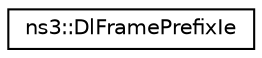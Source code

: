 digraph "Graphical Class Hierarchy"
{
 // LATEX_PDF_SIZE
  edge [fontname="Helvetica",fontsize="10",labelfontname="Helvetica",labelfontsize="10"];
  node [fontname="Helvetica",fontsize="10",shape=record];
  rankdir="LR";
  Node0 [label="ns3::DlFramePrefixIe",height=0.2,width=0.4,color="black", fillcolor="white", style="filled",URL="$classns3_1_1_dl_frame_prefix_ie.html",tooltip="This class implements the DL Frame Prefix IE as described by IEEE-802.16 standard."];
}
